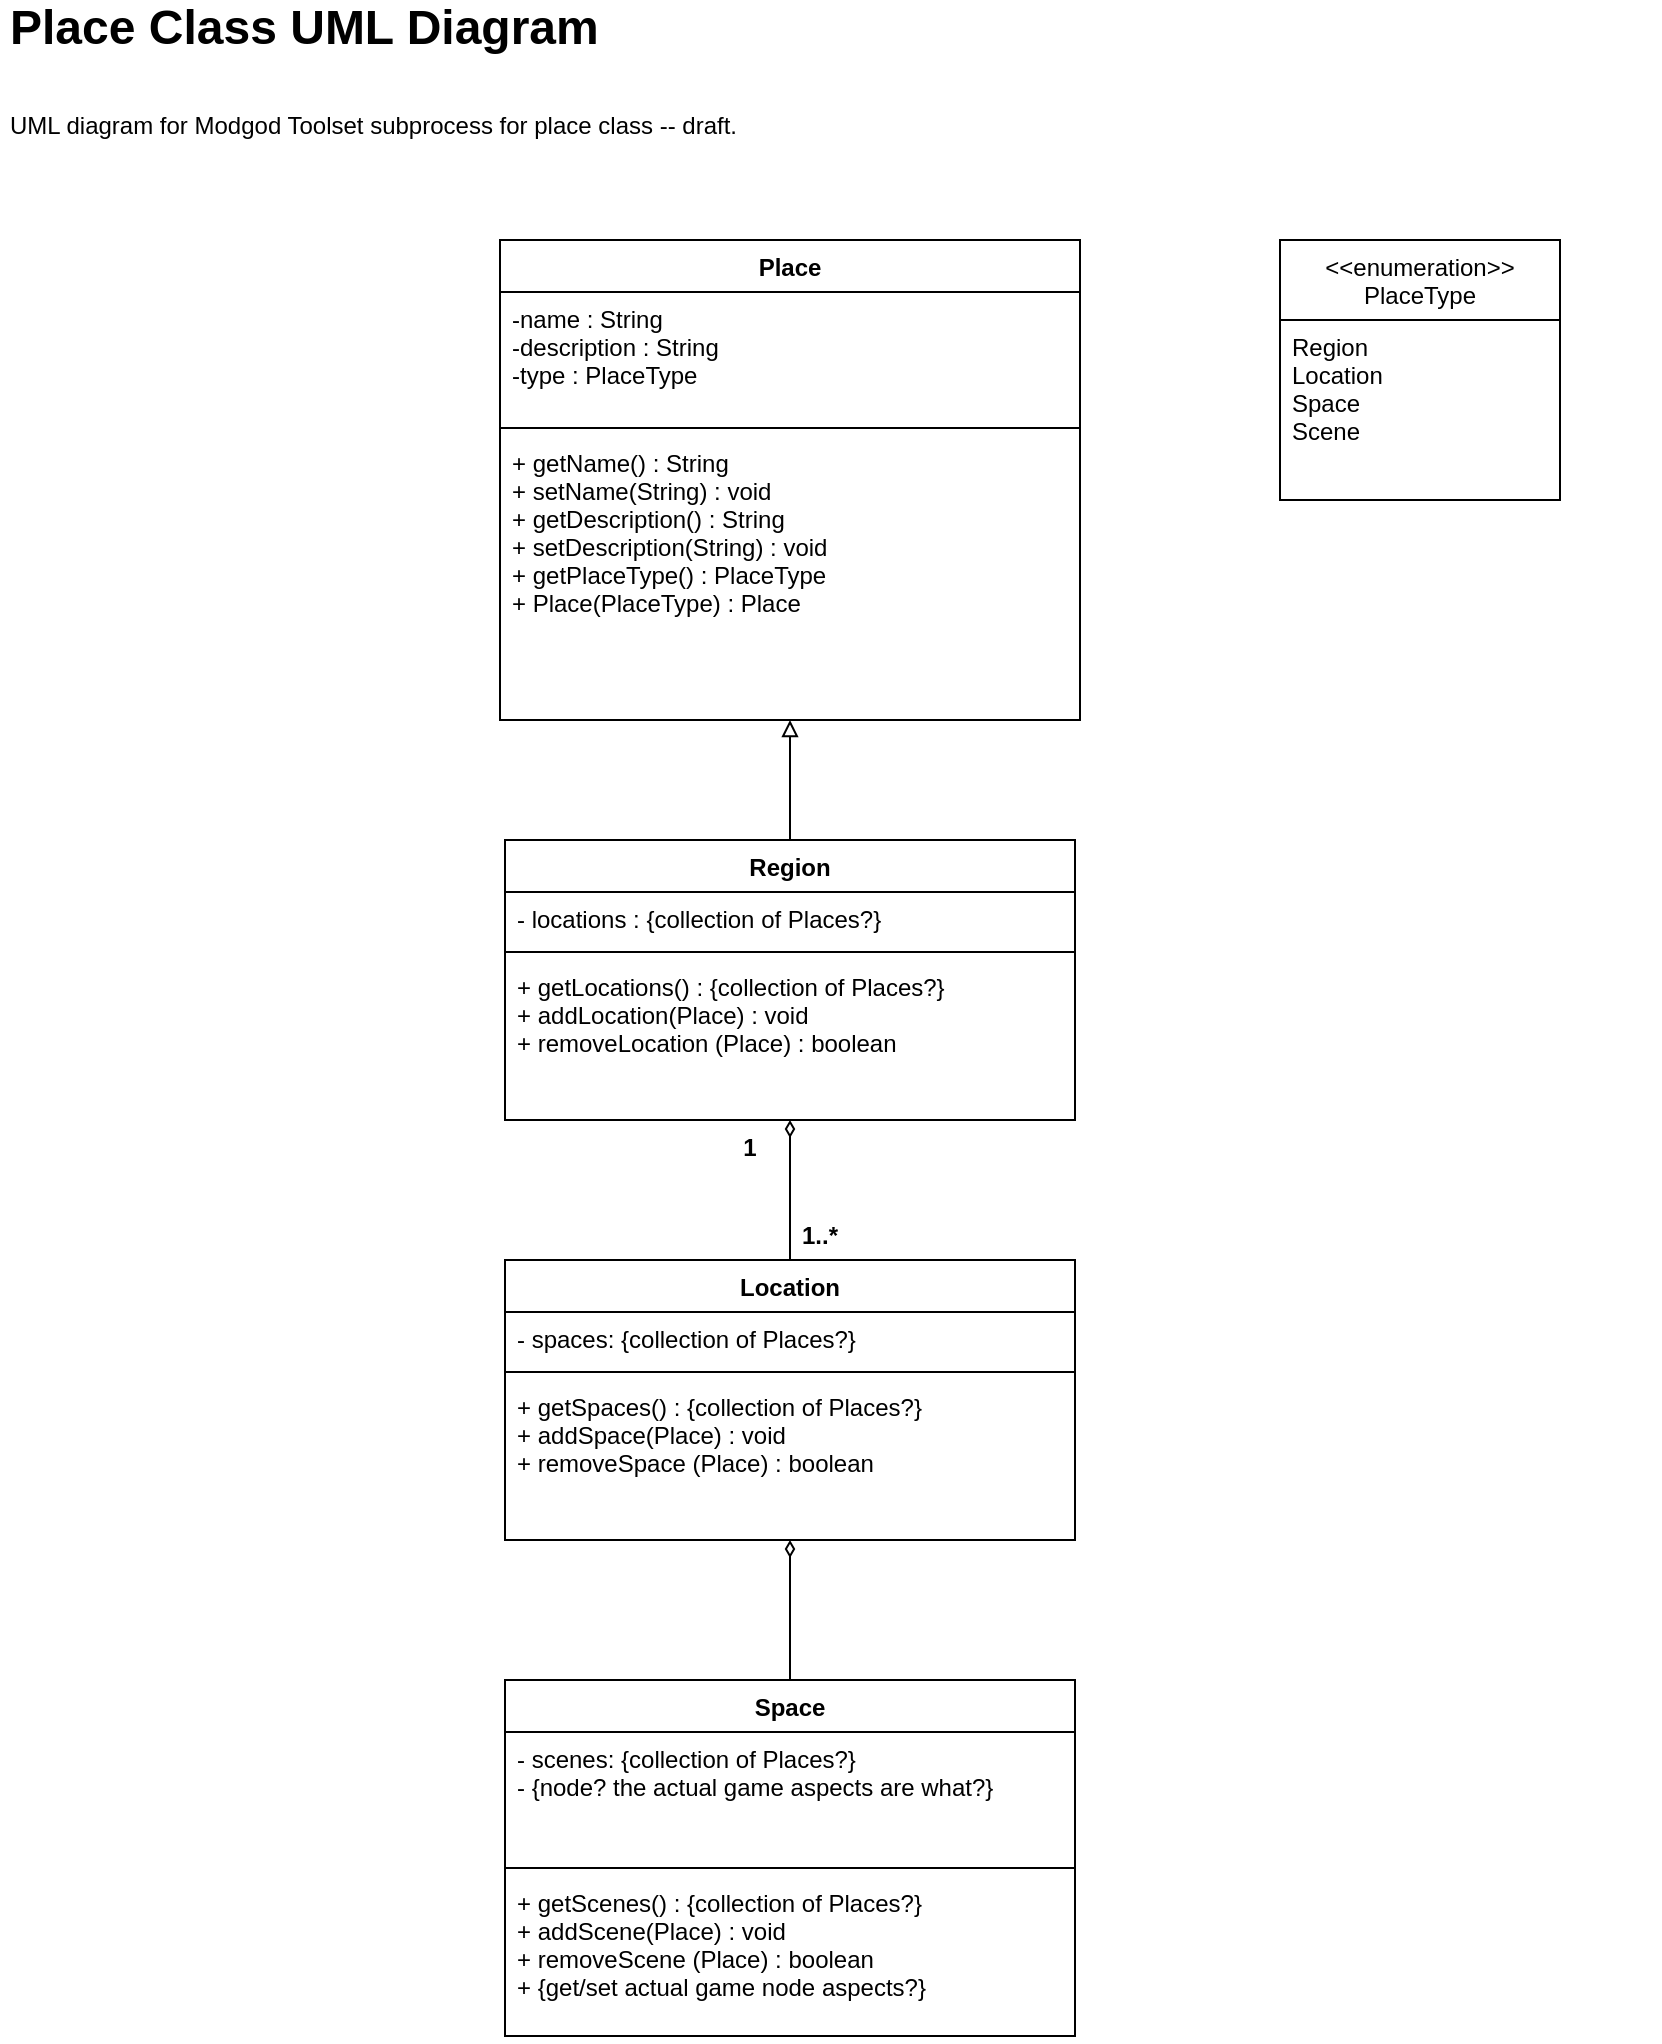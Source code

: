 <mxfile version="20.6.2" type="device"><diagram id="LsEVZn2ywElqt6WwXoec" name="Page-1"><mxGraphModel dx="1024" dy="612" grid="1" gridSize="10" guides="1" tooltips="1" connect="1" arrows="1" fold="1" page="1" pageScale="1" pageWidth="850" pageHeight="1100" math="0" shadow="0"><root><mxCell id="0"/><mxCell id="1" parent="0"/><mxCell id="9vxpIDCAJnqyiYPajHfb-1" value="&lt;span style=&quot;font-size: 24px;&quot;&gt;&lt;b&gt;Place Class&amp;nbsp;&lt;/b&gt;&lt;/span&gt;&lt;b style=&quot;font-size: 24px;&quot;&gt;UML Diagram&lt;/b&gt;&lt;h1&gt;&lt;span style=&quot;font-size: 12px; font-weight: 400;&quot;&gt;UML diagram for Modgod Toolset subprocess for place class -- draft.&amp;nbsp;&lt;/span&gt;&lt;/h1&gt;" style="text;html=1;strokeColor=none;fillColor=none;spacing=5;spacingTop=-20;whiteSpace=wrap;overflow=hidden;rounded=0;" parent="1" vertex="1"><mxGeometry x="10" y="20" width="830" height="100" as="geometry"/></mxCell><mxCell id="nZjs0Hpkxo3R55Bx91GT-10" style="edgeStyle=orthogonalEdgeStyle;rounded=0;orthogonalLoop=1;jettySize=auto;html=1;endArrow=block;endFill=0;" parent="1" source="nZjs0Hpkxo3R55Bx91GT-1" target="nZjs0Hpkxo3R55Bx91GT-5" edge="1"><mxGeometry relative="1" as="geometry"/></mxCell><mxCell id="nZjs0Hpkxo3R55Bx91GT-1" value="Region" style="swimlane;fontStyle=1;align=center;verticalAlign=top;childLayout=stackLayout;horizontal=1;startSize=26;horizontalStack=0;resizeParent=1;resizeParentMax=0;resizeLast=0;collapsible=1;marginBottom=0;" parent="1" vertex="1"><mxGeometry x="262.5" y="430" width="285" height="140" as="geometry"/></mxCell><mxCell id="zRRlkUtcK6NEDtO3sjY--16" value="- locations : {collection of Places?}" style="text;strokeColor=none;fillColor=none;align=left;verticalAlign=top;spacingLeft=4;spacingRight=4;overflow=hidden;rotatable=0;points=[[0,0.5],[1,0.5]];portConstraint=eastwest;" vertex="1" parent="nZjs0Hpkxo3R55Bx91GT-1"><mxGeometry y="26" width="285" height="26" as="geometry"/></mxCell><mxCell id="zRRlkUtcK6NEDtO3sjY--14" value="" style="line;strokeWidth=1;fillColor=none;align=left;verticalAlign=middle;spacingTop=-1;spacingLeft=3;spacingRight=3;rotatable=0;labelPosition=right;points=[];portConstraint=eastwest;strokeColor=inherit;" vertex="1" parent="nZjs0Hpkxo3R55Bx91GT-1"><mxGeometry y="52" width="285" height="8" as="geometry"/></mxCell><mxCell id="zRRlkUtcK6NEDtO3sjY--13" value="+ getLocations() : {collection of Places?}&#10;+ addLocation(Place) : void&#10;+ removeLocation (Place) : boolean" style="text;strokeColor=none;fillColor=none;align=left;verticalAlign=top;spacingLeft=4;spacingRight=4;overflow=hidden;rotatable=0;points=[[0,0.5],[1,0.5]];portConstraint=eastwest;" vertex="1" parent="nZjs0Hpkxo3R55Bx91GT-1"><mxGeometry y="60" width="285" height="80" as="geometry"/></mxCell><mxCell id="nZjs0Hpkxo3R55Bx91GT-5" value="Place" style="swimlane;fontStyle=1;align=center;verticalAlign=top;childLayout=stackLayout;horizontal=1;startSize=26;horizontalStack=0;resizeParent=1;resizeParentMax=0;resizeLast=0;collapsible=1;marginBottom=0;" parent="1" vertex="1"><mxGeometry x="260" y="130" width="290" height="240" as="geometry"><mxRectangle x="260" y="130" width="70" height="30" as="alternateBounds"/></mxGeometry></mxCell><mxCell id="nZjs0Hpkxo3R55Bx91GT-6" value="-name : String&#10;-description : String&#10;-type : PlaceType&#10;" style="text;strokeColor=none;fillColor=none;align=left;verticalAlign=top;spacingLeft=4;spacingRight=4;overflow=hidden;rotatable=0;points=[[0,0.5],[1,0.5]];portConstraint=eastwest;" parent="nZjs0Hpkxo3R55Bx91GT-5" vertex="1"><mxGeometry y="26" width="290" height="64" as="geometry"/></mxCell><mxCell id="nZjs0Hpkxo3R55Bx91GT-7" value="" style="line;strokeWidth=1;fillColor=none;align=left;verticalAlign=middle;spacingTop=-1;spacingLeft=3;spacingRight=3;rotatable=0;labelPosition=right;points=[];portConstraint=eastwest;strokeColor=inherit;" parent="nZjs0Hpkxo3R55Bx91GT-5" vertex="1"><mxGeometry y="90" width="290" height="8" as="geometry"/></mxCell><mxCell id="nZjs0Hpkxo3R55Bx91GT-8" value="+ getName() : String&#10;+ setName(String) : void&#10;+ getDescription() : String&#10;+ setDescription(String) : void&#10;+ getPlaceType() : PlaceType&#10;+ Place(PlaceType) : Place" style="text;strokeColor=none;fillColor=none;align=left;verticalAlign=top;spacingLeft=4;spacingRight=4;overflow=hidden;rotatable=0;points=[[0,0.5],[1,0.5]];portConstraint=eastwest;" parent="nZjs0Hpkxo3R55Bx91GT-5" vertex="1"><mxGeometry y="98" width="290" height="142" as="geometry"/></mxCell><mxCell id="bhfvJ2JnmkSsDMvvE3xB-1" value="&lt;&lt;enumeration&gt;&gt;&#10;PlaceType" style="swimlane;fontStyle=0;childLayout=stackLayout;horizontal=1;startSize=40;fillColor=none;horizontalStack=0;resizeParent=1;resizeParentMax=0;resizeLast=0;collapsible=1;marginBottom=0;" parent="1" vertex="1"><mxGeometry x="650" y="130" width="140" height="130" as="geometry"/></mxCell><mxCell id="bhfvJ2JnmkSsDMvvE3xB-2" value="Region&#10;Location&#10;Space&#10;Scene" style="text;strokeColor=none;fillColor=none;align=left;verticalAlign=top;spacingLeft=4;spacingRight=4;overflow=hidden;rotatable=0;points=[[0,0.5],[1,0.5]];portConstraint=eastwest;" parent="bhfvJ2JnmkSsDMvvE3xB-1" vertex="1"><mxGeometry y="40" width="140" height="90" as="geometry"/></mxCell><mxCell id="zRRlkUtcK6NEDtO3sjY--7" value="" style="edgeStyle=orthogonalEdgeStyle;rounded=0;orthogonalLoop=1;jettySize=auto;html=1;endArrow=none;endFill=0;startArrow=diamondThin;startFill=0;entryX=0.5;entryY=0;entryDx=0;entryDy=0;" edge="1" parent="1" source="nZjs0Hpkxo3R55Bx91GT-1" target="zRRlkUtcK6NEDtO3sjY--17"><mxGeometry relative="1" as="geometry"><mxPoint x="345" y="620" as="targetPoint"/><mxPoint x="345" y="500" as="sourcePoint"/></mxGeometry></mxCell><mxCell id="zRRlkUtcK6NEDtO3sjY--25" style="edgeStyle=orthogonalEdgeStyle;rounded=0;orthogonalLoop=1;jettySize=auto;html=1;startArrow=diamondThin;startFill=0;endArrow=none;endFill=0;" edge="1" parent="1" source="zRRlkUtcK6NEDtO3sjY--17" target="zRRlkUtcK6NEDtO3sjY--21"><mxGeometry relative="1" as="geometry"/></mxCell><mxCell id="zRRlkUtcK6NEDtO3sjY--17" value="Location" style="swimlane;fontStyle=1;align=center;verticalAlign=top;childLayout=stackLayout;horizontal=1;startSize=26;horizontalStack=0;resizeParent=1;resizeParentMax=0;resizeLast=0;collapsible=1;marginBottom=0;" vertex="1" parent="1"><mxGeometry x="262.5" y="640" width="285" height="140" as="geometry"/></mxCell><mxCell id="zRRlkUtcK6NEDtO3sjY--18" value="- spaces: {collection of Places?}" style="text;strokeColor=none;fillColor=none;align=left;verticalAlign=top;spacingLeft=4;spacingRight=4;overflow=hidden;rotatable=0;points=[[0,0.5],[1,0.5]];portConstraint=eastwest;" vertex="1" parent="zRRlkUtcK6NEDtO3sjY--17"><mxGeometry y="26" width="285" height="26" as="geometry"/></mxCell><mxCell id="zRRlkUtcK6NEDtO3sjY--19" value="" style="line;strokeWidth=1;fillColor=none;align=left;verticalAlign=middle;spacingTop=-1;spacingLeft=3;spacingRight=3;rotatable=0;labelPosition=right;points=[];portConstraint=eastwest;strokeColor=inherit;" vertex="1" parent="zRRlkUtcK6NEDtO3sjY--17"><mxGeometry y="52" width="285" height="8" as="geometry"/></mxCell><mxCell id="zRRlkUtcK6NEDtO3sjY--20" value="+ getSpaces() : {collection of Places?}&#10;+ addSpace(Place) : void&#10;+ removeSpace (Place) : boolean" style="text;strokeColor=none;fillColor=none;align=left;verticalAlign=top;spacingLeft=4;spacingRight=4;overflow=hidden;rotatable=0;points=[[0,0.5],[1,0.5]];portConstraint=eastwest;" vertex="1" parent="zRRlkUtcK6NEDtO3sjY--17"><mxGeometry y="60" width="285" height="80" as="geometry"/></mxCell><mxCell id="zRRlkUtcK6NEDtO3sjY--21" value="Space" style="swimlane;fontStyle=1;align=center;verticalAlign=top;childLayout=stackLayout;horizontal=1;startSize=26;horizontalStack=0;resizeParent=1;resizeParentMax=0;resizeLast=0;collapsible=1;marginBottom=0;" vertex="1" parent="1"><mxGeometry x="262.5" y="850" width="285" height="178" as="geometry"/></mxCell><mxCell id="zRRlkUtcK6NEDtO3sjY--22" value="- scenes: {collection of Places?}&#10;- {node? the actual game aspects are what?}" style="text;strokeColor=none;fillColor=none;align=left;verticalAlign=top;spacingLeft=4;spacingRight=4;overflow=hidden;rotatable=0;points=[[0,0.5],[1,0.5]];portConstraint=eastwest;" vertex="1" parent="zRRlkUtcK6NEDtO3sjY--21"><mxGeometry y="26" width="285" height="64" as="geometry"/></mxCell><mxCell id="zRRlkUtcK6NEDtO3sjY--23" value="" style="line;strokeWidth=1;fillColor=none;align=left;verticalAlign=middle;spacingTop=-1;spacingLeft=3;spacingRight=3;rotatable=0;labelPosition=right;points=[];portConstraint=eastwest;strokeColor=inherit;" vertex="1" parent="zRRlkUtcK6NEDtO3sjY--21"><mxGeometry y="90" width="285" height="8" as="geometry"/></mxCell><mxCell id="zRRlkUtcK6NEDtO3sjY--24" value="+ getScenes() : {collection of Places?}&#10;+ addScene(Place) : void&#10;+ removeScene (Place) : boolean&#10;+ {get/set actual game node aspects?}" style="text;strokeColor=none;fillColor=none;align=left;verticalAlign=top;spacingLeft=4;spacingRight=4;overflow=hidden;rotatable=0;points=[[0,0.5],[1,0.5]];portConstraint=eastwest;" vertex="1" parent="zRRlkUtcK6NEDtO3sjY--21"><mxGeometry y="98" width="285" height="80" as="geometry"/></mxCell><mxCell id="zRRlkUtcK6NEDtO3sjY--26" value="1" style="text;align=center;fontStyle=1;verticalAlign=middle;spacingLeft=3;spacingRight=3;strokeColor=none;rotatable=0;points=[[0,0.5],[1,0.5]];portConstraint=eastwest;" vertex="1" parent="1"><mxGeometry x="345" y="570" width="80" height="26" as="geometry"/></mxCell><mxCell id="zRRlkUtcK6NEDtO3sjY--27" value="1..*" style="text;align=center;fontStyle=1;verticalAlign=middle;spacingLeft=3;spacingRight=3;strokeColor=none;rotatable=0;points=[[0,0.5],[1,0.5]];portConstraint=eastwest;" vertex="1" parent="1"><mxGeometry x="380" y="614" width="80" height="26" as="geometry"/></mxCell></root></mxGraphModel></diagram></mxfile>